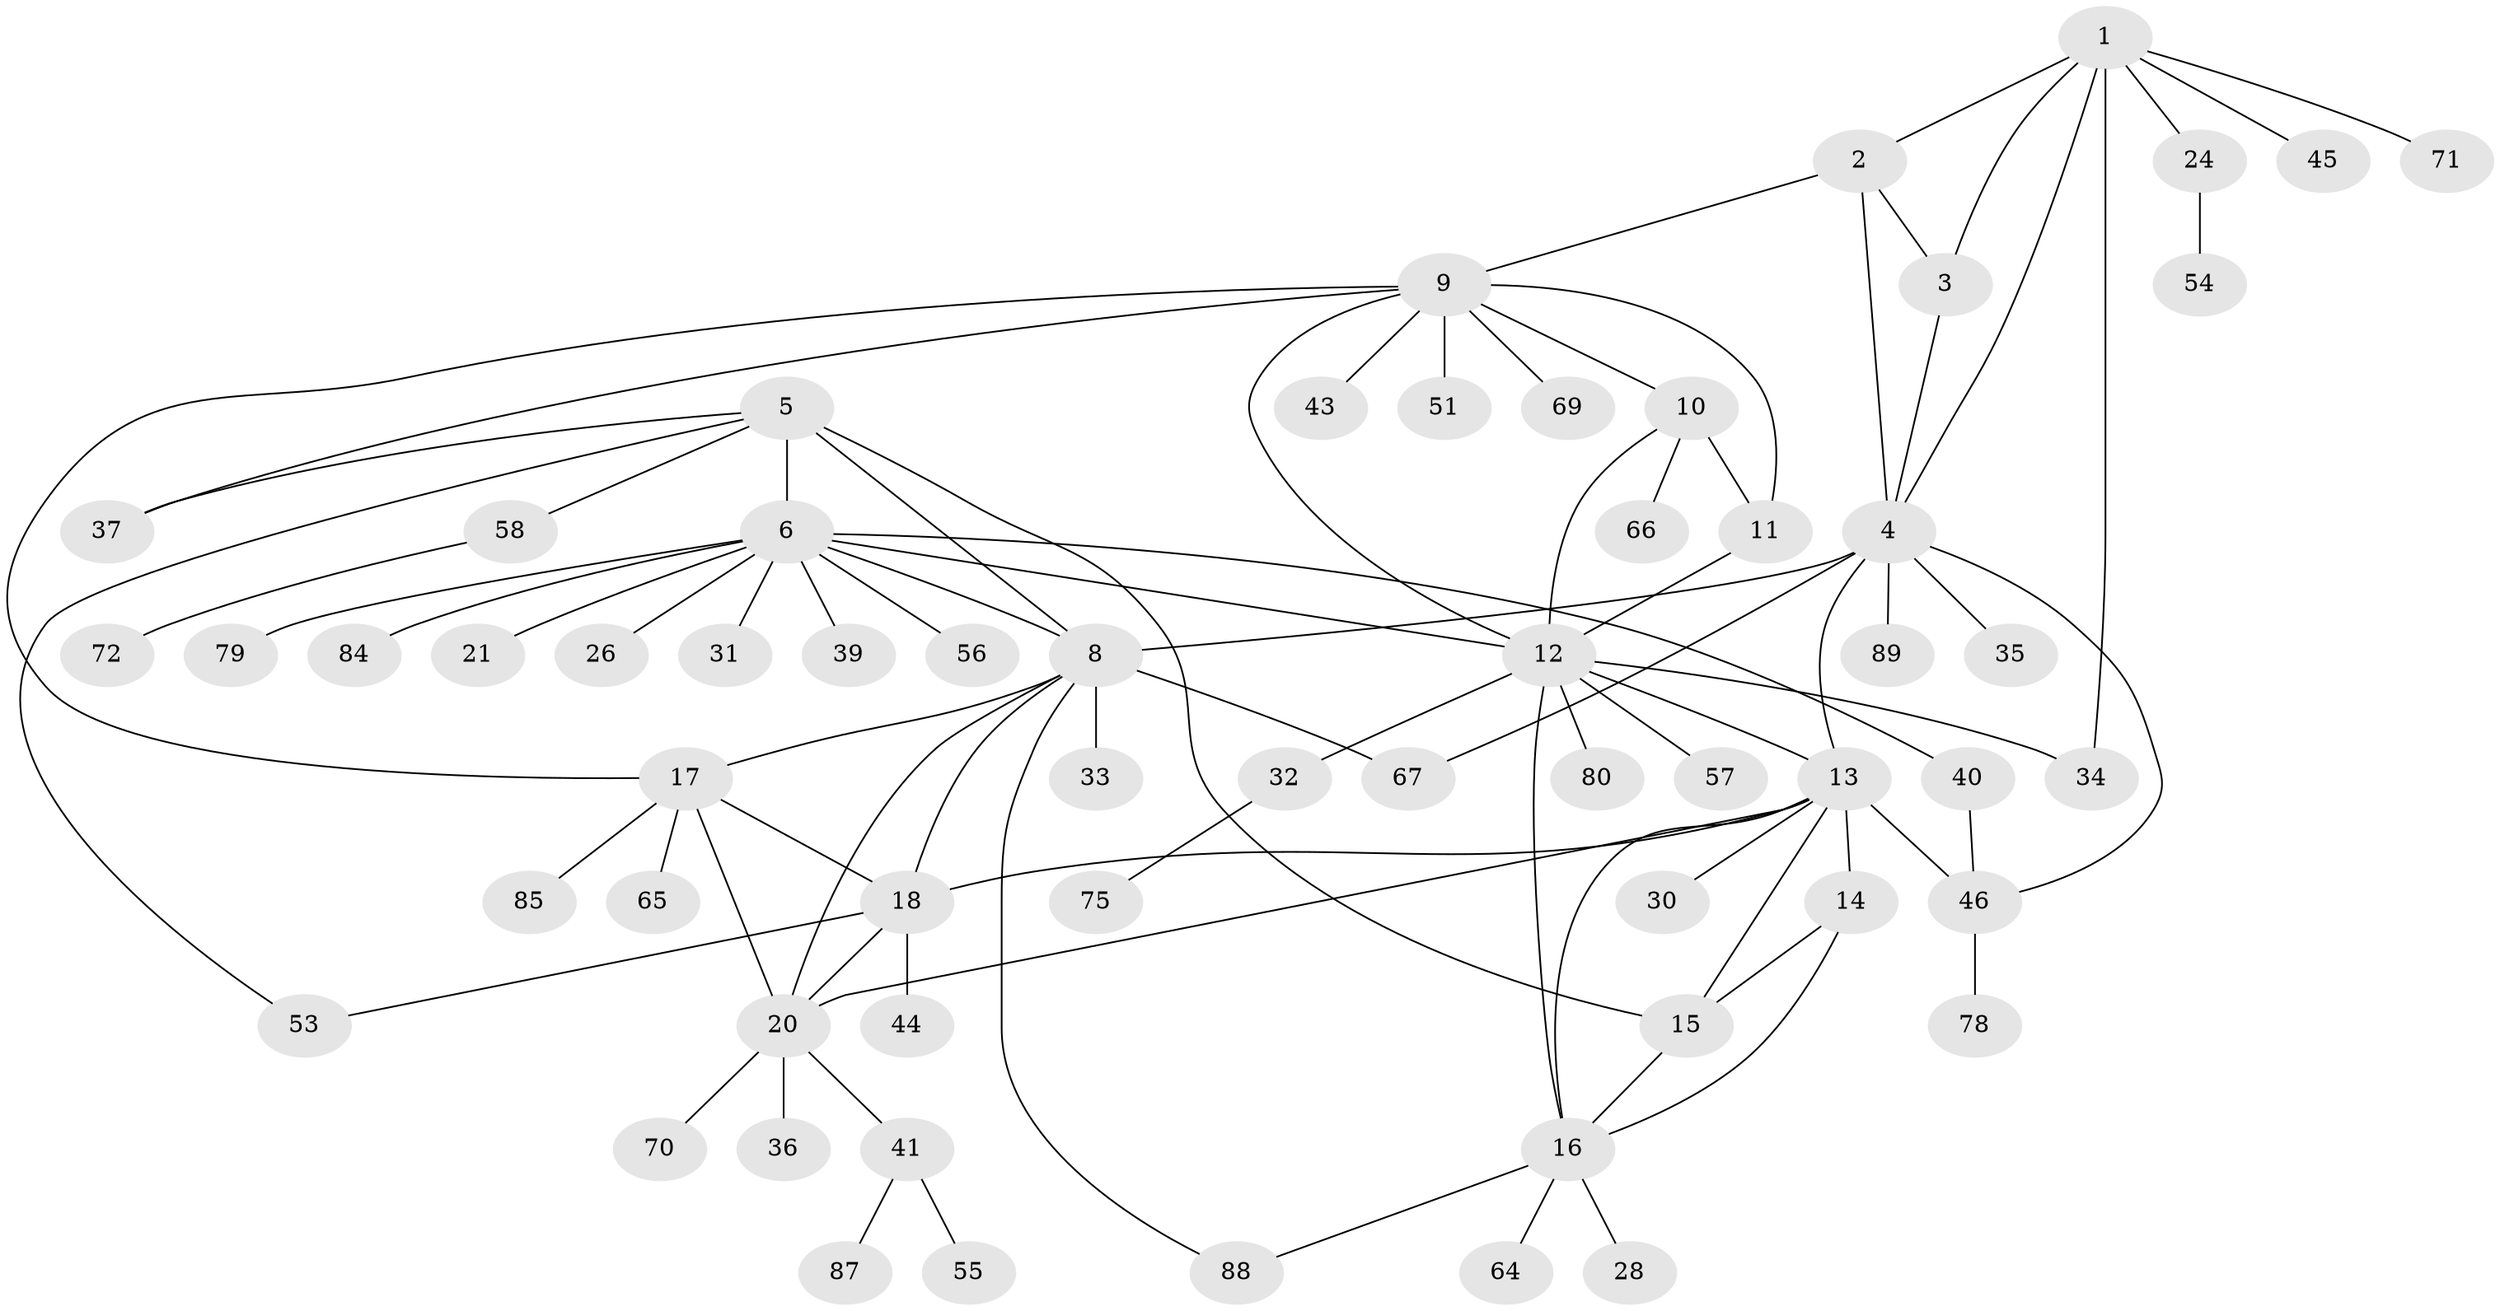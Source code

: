 // Generated by graph-tools (version 1.1) at 2025/52/02/27/25 19:52:21]
// undirected, 61 vertices, 87 edges
graph export_dot {
graph [start="1"]
  node [color=gray90,style=filled];
  1 [super="+83"];
  2 [super="+23"];
  3 [super="+48"];
  4 [super="+49"];
  5 [super="+81"];
  6 [super="+7"];
  8 [super="+19"];
  9 [super="+50"];
  10 [super="+68"];
  11 [super="+38"];
  12 [super="+29"];
  13 [super="+63"];
  14 [super="+60"];
  15 [super="+90"];
  16 [super="+27"];
  17 [super="+25"];
  18 [super="+22"];
  20 [super="+59"];
  21;
  24 [super="+73"];
  26;
  28;
  30 [super="+61"];
  31;
  32;
  33;
  34 [super="+42"];
  35;
  36;
  37 [super="+62"];
  39;
  40;
  41 [super="+47"];
  43 [super="+52"];
  44;
  45;
  46 [super="+76"];
  51;
  53 [super="+74"];
  54;
  55 [super="+77"];
  56;
  57;
  58 [super="+86"];
  64;
  65;
  66;
  67;
  69;
  70;
  71;
  72;
  75 [super="+82"];
  78;
  79;
  80;
  84;
  85;
  87;
  88;
  89;
  1 -- 2;
  1 -- 3;
  1 -- 4;
  1 -- 24;
  1 -- 34;
  1 -- 45;
  1 -- 71;
  2 -- 3;
  2 -- 4;
  2 -- 9;
  3 -- 4;
  4 -- 8 [weight=2];
  4 -- 13;
  4 -- 35;
  4 -- 46;
  4 -- 67;
  4 -- 89;
  5 -- 6 [weight=2];
  5 -- 8;
  5 -- 15;
  5 -- 37;
  5 -- 53;
  5 -- 58;
  6 -- 8 [weight=2];
  6 -- 21;
  6 -- 26;
  6 -- 31;
  6 -- 40;
  6 -- 56;
  6 -- 84;
  6 -- 39;
  6 -- 12;
  6 -- 79;
  8 -- 33;
  8 -- 67;
  8 -- 17;
  8 -- 18;
  8 -- 20;
  8 -- 88;
  9 -- 10;
  9 -- 11;
  9 -- 12;
  9 -- 17;
  9 -- 37;
  9 -- 43;
  9 -- 51;
  9 -- 69;
  10 -- 11;
  10 -- 12;
  10 -- 66;
  11 -- 12;
  12 -- 16;
  12 -- 57;
  12 -- 80;
  12 -- 32;
  12 -- 13;
  12 -- 34;
  13 -- 14;
  13 -- 15;
  13 -- 16;
  13 -- 18 [weight=2];
  13 -- 30;
  13 -- 46;
  13 -- 20;
  14 -- 15;
  14 -- 16;
  15 -- 16;
  16 -- 28;
  16 -- 64;
  16 -- 88;
  17 -- 18;
  17 -- 20;
  17 -- 65;
  17 -- 85;
  18 -- 20;
  18 -- 44;
  18 -- 53;
  20 -- 36;
  20 -- 41;
  20 -- 70;
  24 -- 54;
  32 -- 75;
  40 -- 46;
  41 -- 55;
  41 -- 87;
  46 -- 78;
  58 -- 72;
}
